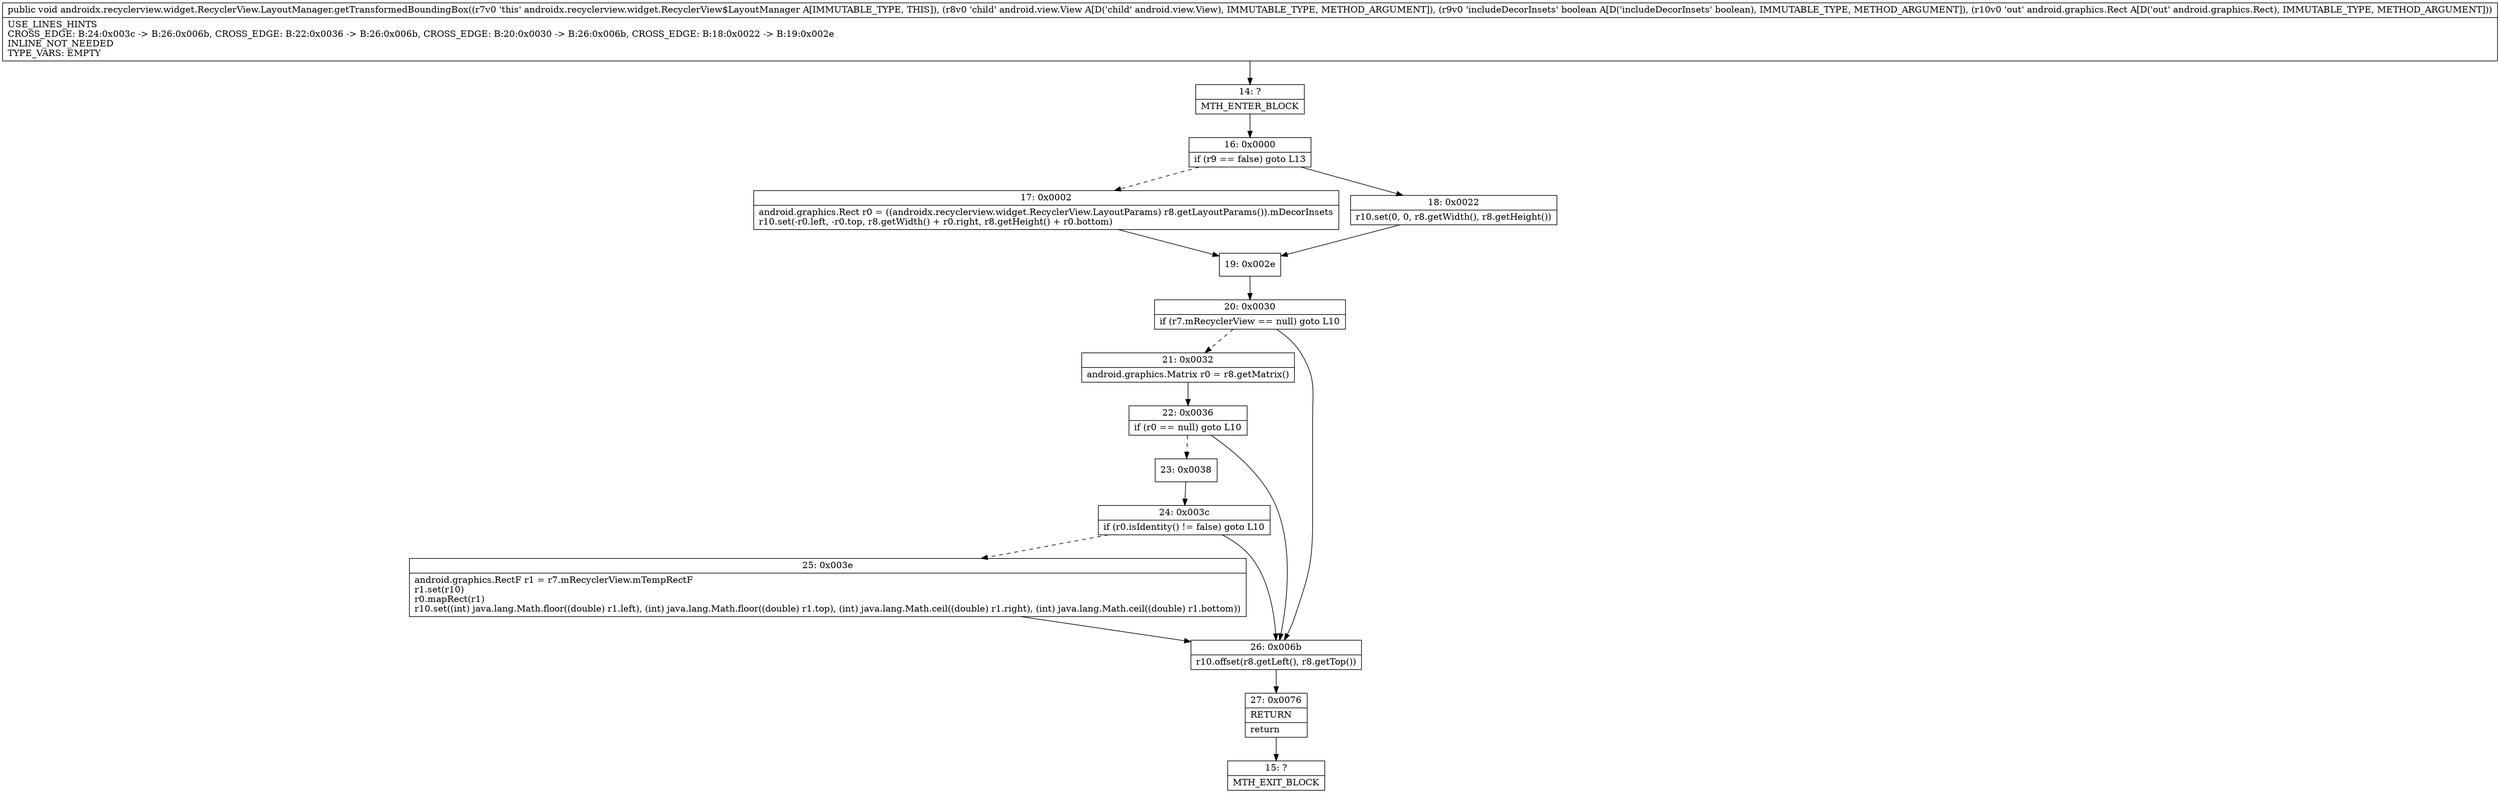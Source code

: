 digraph "CFG forandroidx.recyclerview.widget.RecyclerView.LayoutManager.getTransformedBoundingBox(Landroid\/view\/View;ZLandroid\/graphics\/Rect;)V" {
Node_14 [shape=record,label="{14\:\ ?|MTH_ENTER_BLOCK\l}"];
Node_16 [shape=record,label="{16\:\ 0x0000|if (r9 == false) goto L13\l}"];
Node_17 [shape=record,label="{17\:\ 0x0002|android.graphics.Rect r0 = ((androidx.recyclerview.widget.RecyclerView.LayoutParams) r8.getLayoutParams()).mDecorInsets\lr10.set(\-r0.left, \-r0.top, r8.getWidth() + r0.right, r8.getHeight() + r0.bottom)\l}"];
Node_19 [shape=record,label="{19\:\ 0x002e}"];
Node_20 [shape=record,label="{20\:\ 0x0030|if (r7.mRecyclerView == null) goto L10\l}"];
Node_21 [shape=record,label="{21\:\ 0x0032|android.graphics.Matrix r0 = r8.getMatrix()\l}"];
Node_22 [shape=record,label="{22\:\ 0x0036|if (r0 == null) goto L10\l}"];
Node_23 [shape=record,label="{23\:\ 0x0038}"];
Node_24 [shape=record,label="{24\:\ 0x003c|if (r0.isIdentity() != false) goto L10\l}"];
Node_25 [shape=record,label="{25\:\ 0x003e|android.graphics.RectF r1 = r7.mRecyclerView.mTempRectF\lr1.set(r10)\lr0.mapRect(r1)\lr10.set((int) java.lang.Math.floor((double) r1.left), (int) java.lang.Math.floor((double) r1.top), (int) java.lang.Math.ceil((double) r1.right), (int) java.lang.Math.ceil((double) r1.bottom))\l}"];
Node_26 [shape=record,label="{26\:\ 0x006b|r10.offset(r8.getLeft(), r8.getTop())\l}"];
Node_27 [shape=record,label="{27\:\ 0x0076|RETURN\l|return\l}"];
Node_15 [shape=record,label="{15\:\ ?|MTH_EXIT_BLOCK\l}"];
Node_18 [shape=record,label="{18\:\ 0x0022|r10.set(0, 0, r8.getWidth(), r8.getHeight())\l}"];
MethodNode[shape=record,label="{public void androidx.recyclerview.widget.RecyclerView.LayoutManager.getTransformedBoundingBox((r7v0 'this' androidx.recyclerview.widget.RecyclerView$LayoutManager A[IMMUTABLE_TYPE, THIS]), (r8v0 'child' android.view.View A[D('child' android.view.View), IMMUTABLE_TYPE, METHOD_ARGUMENT]), (r9v0 'includeDecorInsets' boolean A[D('includeDecorInsets' boolean), IMMUTABLE_TYPE, METHOD_ARGUMENT]), (r10v0 'out' android.graphics.Rect A[D('out' android.graphics.Rect), IMMUTABLE_TYPE, METHOD_ARGUMENT]))  | USE_LINES_HINTS\lCROSS_EDGE: B:24:0x003c \-\> B:26:0x006b, CROSS_EDGE: B:22:0x0036 \-\> B:26:0x006b, CROSS_EDGE: B:20:0x0030 \-\> B:26:0x006b, CROSS_EDGE: B:18:0x0022 \-\> B:19:0x002e\lINLINE_NOT_NEEDED\lTYPE_VARS: EMPTY\l}"];
MethodNode -> Node_14;Node_14 -> Node_16;
Node_16 -> Node_17[style=dashed];
Node_16 -> Node_18;
Node_17 -> Node_19;
Node_19 -> Node_20;
Node_20 -> Node_21[style=dashed];
Node_20 -> Node_26;
Node_21 -> Node_22;
Node_22 -> Node_23[style=dashed];
Node_22 -> Node_26;
Node_23 -> Node_24;
Node_24 -> Node_25[style=dashed];
Node_24 -> Node_26;
Node_25 -> Node_26;
Node_26 -> Node_27;
Node_27 -> Node_15;
Node_18 -> Node_19;
}

